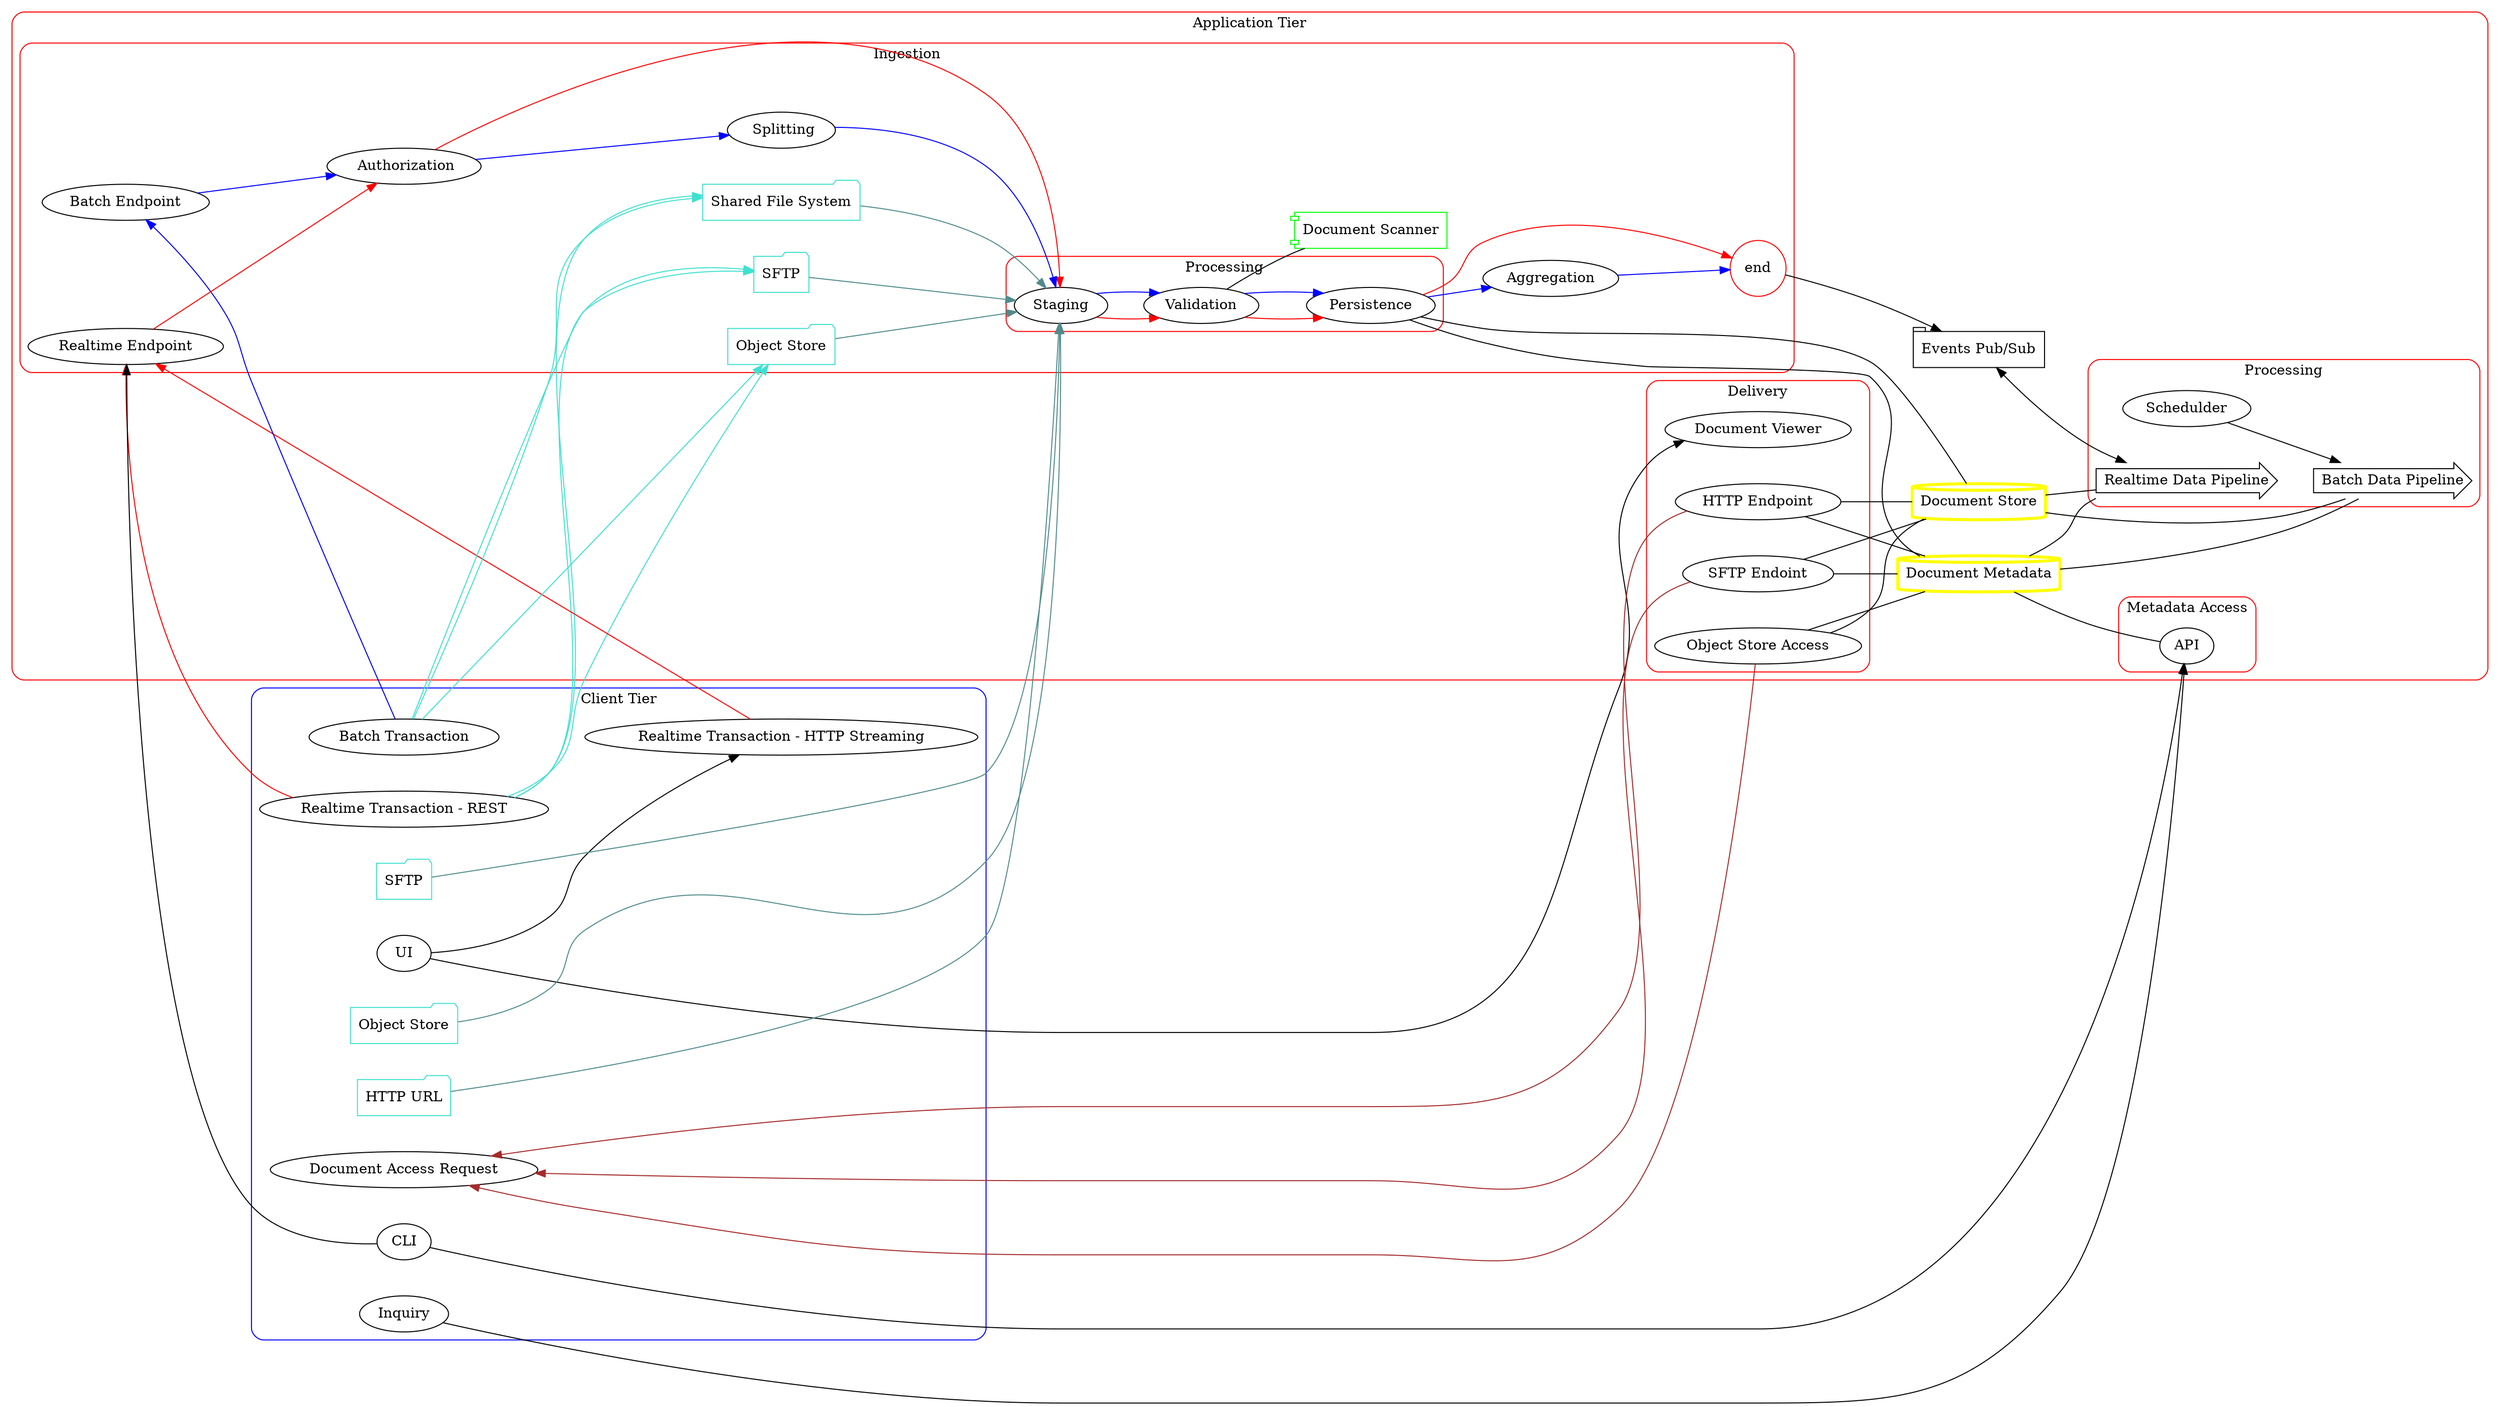 digraph {
    rankdir=LR;
    nodesep=0.5;

    subgraph cluster_client_tier {
        shape=box;
        label="Client Tier";
        style=rounded;
        color=blue;

        inquiry[label="Inquiry"];
        realtime_tx_rest[label="Realtime Transaction - REST"];
        realtime_tx_streaming[label="Realtime Transaction - HTTP Streaming"];
        batch_tx[label="Batch Transaction"];
        doc_access[label="Document Access Request"];
        ui[label="UI"]
        cli[label="CLI"]

        client_sftp[label="SFTP",color=turquoise,shape=folder];
        client_obj_store[label="Object Store",color=turquoise,shape=folder];
        client_http[label="HTTP URL",color=turquoise,shape=folder];

        {rank=same; client_sftp; client_obj_store, client_http}
    }

    subgraph cluster_application_tier {
        shape=box;
        label="Application Tier";
        style=rounded;
        color=red;

        obj_store[label="Document Store",color=yellow,penwidth=3.0,shape=cylinder];
        md_store[label="Document Metadata",color=yellow,penwidth=3.0, shape=cylinder];
        events_pub_sub[label="Events Pub/Sub", shape=tab];

        subgraph cluster_ingestion {
            shape=box;
            label="Ingestion";
            style=rounded;

            upload_share_raw[label="Shared File System",color=turquoise,shape=folder];
            upload_sftp_raw[label="SFTP", color=turquoise,shape=folder];
            upload_obj_store_raw[label="Object Store",color=turquoise,shape=folder];

            realtime_endpoint[label="Realtime Endpoint"];
            batch_endpoint[label="Batch Endpoint"];

            authorization[label=" Authorization"];

            realtime_endpoint->authorization[color=red];
            batch_endpoint->authorization[color=blue];

            splitting[label=" Splitting"];
            authorization->splitting[color=blue];
            integrity_check[label="Document Scanner",shape=component,color=green];

            subgraph cluster_ingestion_document_processing {
                shape=box;
                label="Processing";
                style=rounded;

                staging[label="Staging"];
                validation[label="Validation"];
                persistence[label="Persistence"];

                staging->validation[color=red];
                staging->validation[color=blue];

                validation->persistence[color=red];
                validation->persistence[color=blue];
            }

            validation->integrity_check[dir=none];

            authorization->staging[color=red];
            splitting->staging[color=blue];

            aggregation[label="Aggregation"];
            ingestion_end[label="end", shape=circle, color=red];

            persistence->ingestion_end[color=red];
            persistence->aggregation[color=blue];
            aggregation->ingestion_end[color=blue];
        }

        persistence->obj_store[dir=none];
        persistence->md_store[dir=none];
        ingestion_end->events_pub_sub

        subgraph cluster_metadata_access {
            shape=box;
            label="Metadata Access";
            style=rounded;

            metadata_api[label="API"];
        }

        md_store->metadata_api[dir=none];

        upload_share_raw->staging[color=darkslategray4];
        upload_sftp_raw->staging[color=darkslategray4];
        upload_obj_store_raw->staging[color=darkslategray4];

        client_sftp->staging[color=darkslategray4];
        client_obj_store->staging[color=darkslategray4];
        client_http->staging[color=darkslategray4];

        subgraph cluster_processing {
            shape=box;
            label="Processing";
            style=rounded;
            color=red;

            scheduler[label="Schedulder"];
            batch_data_pipeline[label="Batch Data Pipeline",shape=rarrow]
            realtime_data_pipeline[label="Realtime Data Pipeline",shape=rarrow]

            scheduler->batch_data_pipeline
        }

        events_pub_sub->realtime_data_pipeline[dir=both];

        obj_store->batch_data_pipeline[dir=none];
        md_store->batch_data_pipeline[dir=none];

        obj_store->realtime_data_pipeline[dir=none];
        md_store->realtime_data_pipeline[dir=none];

        subgraph cluster_delivery {
            shape=box;
            label="Delivery";
            style=rounded;
            color=red;

            viewer[label="Document Viewer"];
            document_transfer_http[label="HTTP Endpoint"]
            document_transfer_sftp[label="SFTP Endoint"]
            document_transfer_obj_store[label="Object Store Access"]
        }

        document_transfer_http->md_store[dir=none]
        document_transfer_http->obj_store[dir=none]
        document_transfer_sftp->md_store[dir=none]
        document_transfer_sftp->obj_store[dir=none]
        document_transfer_obj_store->md_store[dir=none]
        document_transfer_obj_store->obj_store[dir=none]

        document_transfer_http->doc_access[color=brown];
        document_transfer_sftp->doc_access[color=brown];
        document_transfer_obj_store->doc_access[color=brown];
    }

    inquiry->metadata_api;

    realtime_tx_rest->realtime_endpoint[color=red];
    realtime_tx_streaming->realtime_endpoint[color=red];
    batch_tx->batch_endpoint[color=blue];

    realtime_tx_rest->upload_share_raw[color=turquoise];
    realtime_tx_rest->upload_sftp_raw[color=turquoise];
    realtime_tx_rest->upload_obj_store_raw[color=turquoise];
    batch_tx->upload_share_raw[color=turquoise];
    batch_tx->upload_sftp_raw[color=turquoise];
    batch_tx->upload_obj_store_raw[color=turquoise];

    cli->realtime_endpoint;
    cli->metadata_api;

    ui->viewer;
    ui->realtime_tx_streaming;
}